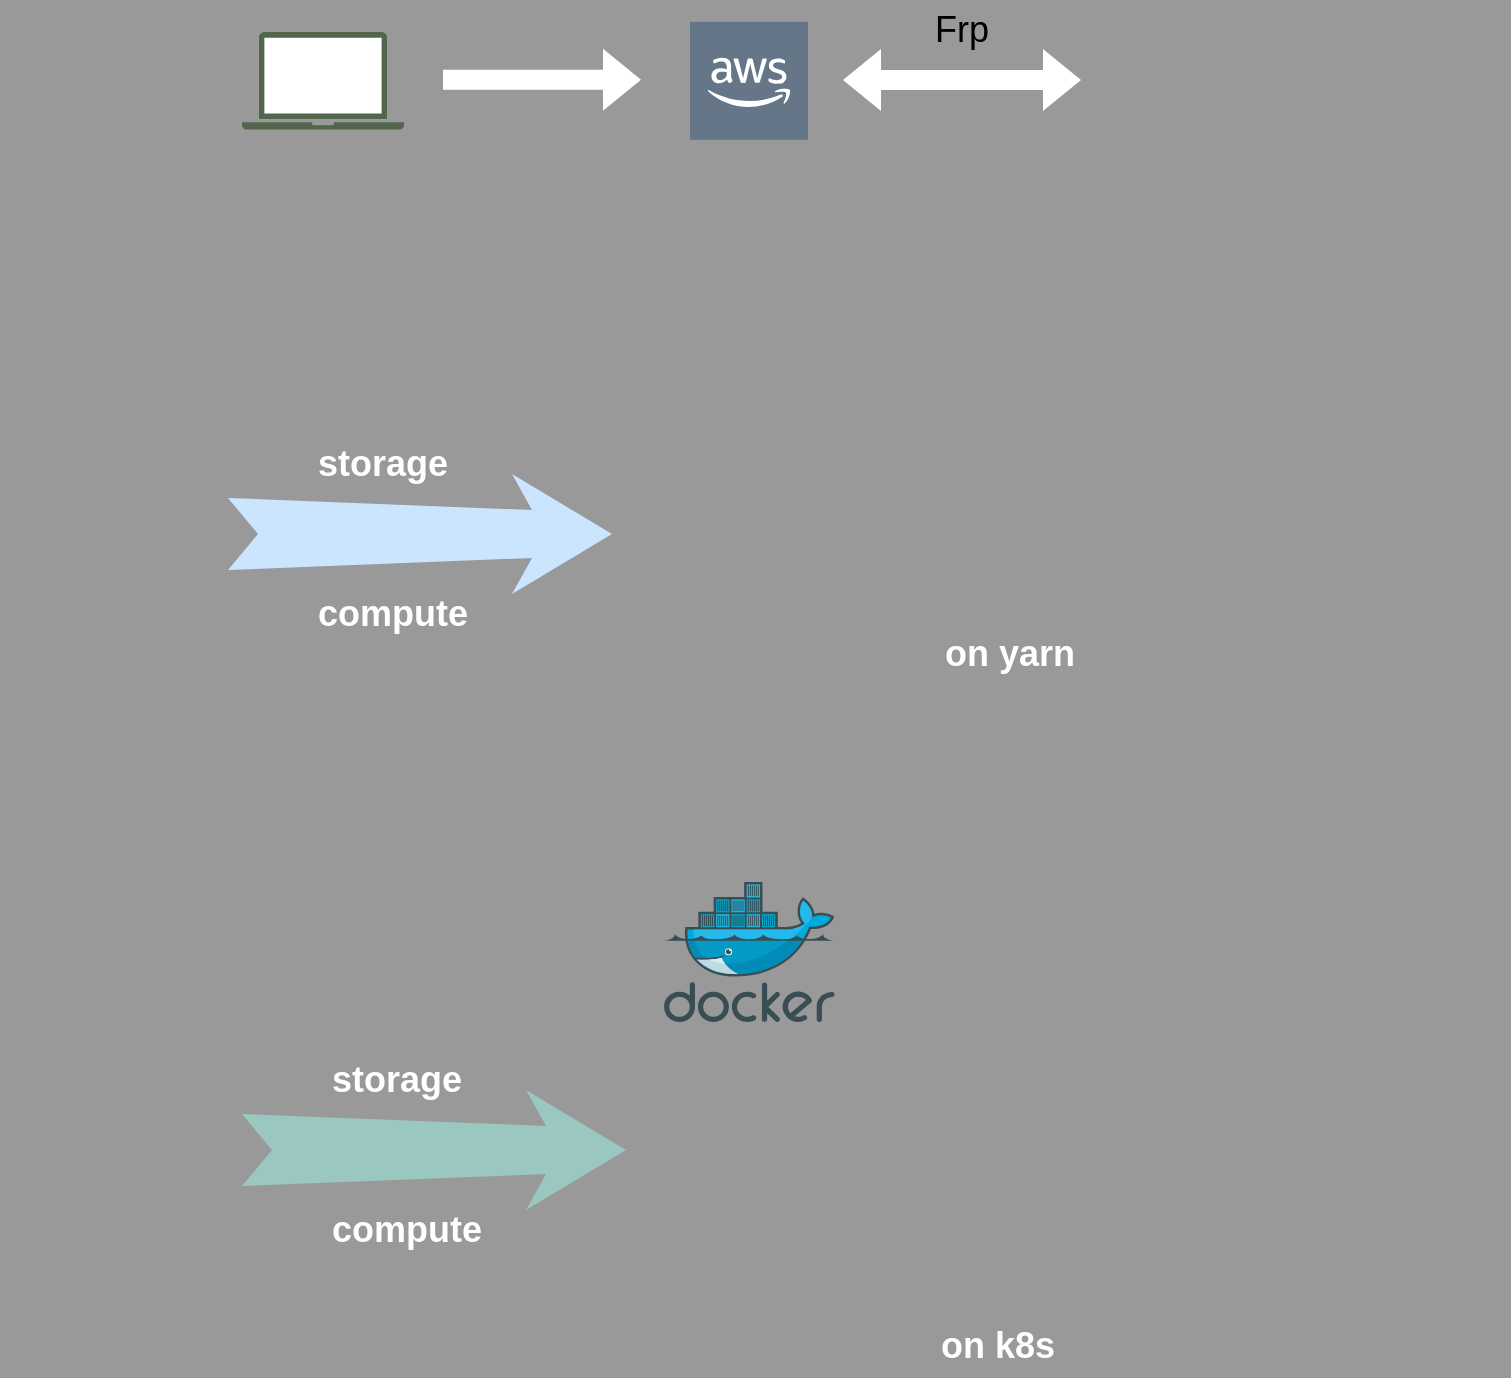 <mxfile version="23.1.2" type="github">
  <diagram name="第 1 页" id="35U5zQruaW94poFeW_AK">
    <mxGraphModel dx="946" dy="683" grid="0" gridSize="10" guides="1" tooltips="1" connect="1" arrows="1" fold="1" page="1" pageScale="1" pageWidth="827" pageHeight="1169" background="#999999" math="0" shadow="0">
      <root>
        <mxCell id="0" />
        <mxCell id="1" parent="0" />
        <mxCell id="pLFg6TvED4x4IOLx68LH-1" value="" style="sketch=0;pointerEvents=1;shadow=0;dashed=0;html=1;strokeColor=#3A5431;fillColor=#52664C;labelPosition=center;verticalLabelPosition=bottom;verticalAlign=top;align=center;outlineConnect=0;shape=mxgraph.veeam2.laptop;aspect=fixed;fontColor=#ffffff;" parent="1" vertex="1">
          <mxGeometry x="160" y="70" width="81" height="48.8" as="geometry" />
        </mxCell>
        <mxCell id="pLFg6TvED4x4IOLx68LH-2" value="" style="outlineConnect=0;dashed=0;verticalLabelPosition=bottom;verticalAlign=top;align=center;html=1;shape=mxgraph.aws3.cloud_2;fillColor=#647687;aspect=fixed;fontColor=#ffffff;strokeColor=#314354;" parent="1" vertex="1">
          <mxGeometry x="384" y="64.9" width="59" height="59" as="geometry" />
        </mxCell>
        <mxCell id="pLFg6TvED4x4IOLx68LH-4" value="" style="shape=image;html=1;verticalAlign=top;verticalLabelPosition=bottom;labelBackgroundColor=#ffffff;imageAspect=0;aspect=fixed;image=https://cdn1.iconfinder.com/data/icons/operating-system-flat-1/30/ubuntu-128.png" parent="1" vertex="1">
          <mxGeometry x="590" y="54.4" width="80" height="80" as="geometry" />
        </mxCell>
        <mxCell id="pLFg6TvED4x4IOLx68LH-5" value="" style="shape=image;imageAspect=0;aspect=fixed;verticalLabelPosition=bottom;verticalAlign=top;image=https://hive.apache.org/images/hive.svg;" parent="1" vertex="1">
          <mxGeometry x="39" y="281" width="88.89" height="80" as="geometry" />
        </mxCell>
        <mxCell id="pLFg6TvED4x4IOLx68LH-7" value="" style="shape=image;imageAspect=0;aspect=fixed;verticalLabelPosition=bottom;verticalAlign=top;image=https://hadoop.apache.org/hadoop-logo.jpg;" parent="1" vertex="1">
          <mxGeometry x="371" y="236" width="281" height="71" as="geometry" />
        </mxCell>
        <mxCell id="pLFg6TvED4x4IOLx68LH-8" value="" style="shape=image;imageAspect=0;aspect=fixed;verticalLabelPosition=bottom;verticalAlign=top;image=https://min.io/resources/img/logo.svg;" parent="1" vertex="1">
          <mxGeometry x="526.66" y="510" width="266.67" height="40" as="geometry" />
        </mxCell>
        <mxCell id="pLFg6TvED4x4IOLx68LH-10" value="" style="shape=image;imageAspect=0;aspect=fixed;verticalLabelPosition=bottom;verticalAlign=top;image=https://kubernetes.io/images/nav_logo.svg;" parent="1" vertex="1">
          <mxGeometry x="374" y="605" width="300" height="53" as="geometry" />
        </mxCell>
        <mxCell id="pLFg6TvED4x4IOLx68LH-11" value="" style="shape=image;imageAspect=0;aspect=fixed;verticalLabelPosition=bottom;verticalAlign=top;image=https://spark.apache.org/images/spark-logo-rev.svg;" parent="1" vertex="1">
          <mxGeometry x="371" y="326" width="132.22" height="70" as="geometry" />
        </mxCell>
        <mxCell id="pLFg6TvED4x4IOLx68LH-13" value="" style="shape=image;imageAspect=0;aspect=fixed;verticalLabelPosition=bottom;verticalAlign=top;image=https://hive.apache.org/images/hive.svg;" parent="1" vertex="1">
          <mxGeometry x="39" y="591.5" width="88.89" height="80" as="geometry" />
        </mxCell>
        <mxCell id="pLFg6TvED4x4IOLx68LH-14" value="" style="image;sketch=0;aspect=fixed;html=1;points=[];align=center;fontSize=12;image=img/lib/mscae/Docker.svg;" parent="1" vertex="1">
          <mxGeometry x="371" y="495" width="85.37" height="70" as="geometry" />
        </mxCell>
        <mxCell id="WOlgZqpjHjjcevt6U5b3-1" value="" style="shape=flexArrow;endArrow=classic;html=1;rounded=0;strokeColor=none;fillColor=default;gradientColor=none;gradientDirection=east;" parent="1" edge="1">
          <mxGeometry width="50" height="50" relative="1" as="geometry">
            <mxPoint x="260" y="93.9" as="sourcePoint" />
            <mxPoint x="360" y="93.9" as="targetPoint" />
          </mxGeometry>
        </mxCell>
        <mxCell id="WOlgZqpjHjjcevt6U5b3-3" value="" style="shape=flexArrow;endArrow=classic;startArrow=classic;html=1;rounded=0;fillColor=default;strokeColor=none;" parent="1" edge="1">
          <mxGeometry width="100" height="100" relative="1" as="geometry">
            <mxPoint x="460" y="94" as="sourcePoint" />
            <mxPoint x="580" y="94" as="targetPoint" />
          </mxGeometry>
        </mxCell>
        <mxCell id="WOlgZqpjHjjcevt6U5b3-4" value="&lt;font style=&quot;font-size: 18px;&quot;&gt;Frp&lt;/font&gt;" style="text;html=1;strokeColor=none;fillColor=none;align=center;verticalAlign=middle;whiteSpace=wrap;rounded=0;" parent="1" vertex="1">
          <mxGeometry x="490" y="54.4" width="60" height="30" as="geometry" />
        </mxCell>
        <mxCell id="I_mlSLOYtYqVpcV3Qb66-1" value="" style="shape=image;imageAspect=0;aspect=fixed;verticalLabelPosition=bottom;verticalAlign=top;image=https://spark.apache.org/images/spark-logo-rev.svg;" vertex="1" parent="1">
          <mxGeometry x="371" y="671.5" width="132.22" height="70" as="geometry" />
        </mxCell>
        <mxCell id="I_mlSLOYtYqVpcV3Qb66-2" value="on k8s" style="text;html=1;strokeColor=none;fillColor=none;align=center;verticalAlign=middle;whiteSpace=wrap;rounded=0;fontColor=#FFFFFF;fontSize=18;fontStyle=1" vertex="1" parent="1">
          <mxGeometry x="508.0" y="711.5" width="60" height="30" as="geometry" />
        </mxCell>
        <mxCell id="I_mlSLOYtYqVpcV3Qb66-3" value="on yarn" style="text;html=1;strokeColor=none;fillColor=none;align=center;verticalAlign=middle;whiteSpace=wrap;rounded=0;fontColor=#FFFFFF;fontSize=18;fontStyle=1" vertex="1" parent="1">
          <mxGeometry x="503.22" y="366" width="82" height="30" as="geometry" />
        </mxCell>
        <mxCell id="I_mlSLOYtYqVpcV3Qb66-8" value="" style="group" vertex="1" connectable="0" parent="1">
          <mxGeometry x="153" y="271" width="192" height="105" as="geometry" />
        </mxCell>
        <mxCell id="I_mlSLOYtYqVpcV3Qb66-4" value="" style="html=1;shadow=0;dashed=0;align=center;verticalAlign=middle;shape=mxgraph.arrows2.stylisedArrow;dy=0.6;dx=40;notch=15;feather=0.4;strokeColor=none;fillColor=#CCE5FF;" vertex="1" parent="I_mlSLOYtYqVpcV3Qb66-8">
          <mxGeometry y="20" width="192" height="60" as="geometry" />
        </mxCell>
        <mxCell id="I_mlSLOYtYqVpcV3Qb66-5" value="compute" style="text;html=1;strokeColor=none;fillColor=none;align=left;verticalAlign=middle;whiteSpace=wrap;rounded=0;fontColor=#FFFFFF;fontSize=18;fontStyle=1" vertex="1" parent="I_mlSLOYtYqVpcV3Qb66-8">
          <mxGeometry x="43" y="75" width="82" height="30" as="geometry" />
        </mxCell>
        <mxCell id="I_mlSLOYtYqVpcV3Qb66-7" value="storage" style="text;html=1;strokeColor=none;fillColor=none;align=left;verticalAlign=middle;whiteSpace=wrap;rounded=0;fontColor=#FFFFFF;fontSize=18;fontStyle=1" vertex="1" parent="I_mlSLOYtYqVpcV3Qb66-8">
          <mxGeometry x="43" width="82" height="30" as="geometry" />
        </mxCell>
        <mxCell id="I_mlSLOYtYqVpcV3Qb66-9" value="" style="group" vertex="1" connectable="0" parent="1">
          <mxGeometry x="160" y="579" width="192" height="105" as="geometry" />
        </mxCell>
        <mxCell id="I_mlSLOYtYqVpcV3Qb66-10" value="" style="html=1;shadow=0;dashed=0;align=center;verticalAlign=middle;shape=mxgraph.arrows2.stylisedArrow;dy=0.6;dx=40;notch=15;feather=0.4;strokeColor=none;fillColor=#9AC7BF;" vertex="1" parent="I_mlSLOYtYqVpcV3Qb66-9">
          <mxGeometry y="20" width="192" height="60" as="geometry" />
        </mxCell>
        <mxCell id="I_mlSLOYtYqVpcV3Qb66-11" value="compute" style="text;html=1;strokeColor=none;fillColor=none;align=left;verticalAlign=middle;whiteSpace=wrap;rounded=0;fontColor=#FFFFFF;fontSize=18;fontStyle=1" vertex="1" parent="I_mlSLOYtYqVpcV3Qb66-9">
          <mxGeometry x="43" y="75" width="82" height="30" as="geometry" />
        </mxCell>
        <mxCell id="I_mlSLOYtYqVpcV3Qb66-12" value="storage" style="text;html=1;strokeColor=none;fillColor=none;align=left;verticalAlign=middle;whiteSpace=wrap;rounded=0;fontColor=#FFFFFF;fontSize=18;fontStyle=1" vertex="1" parent="I_mlSLOYtYqVpcV3Qb66-9">
          <mxGeometry x="43" width="82" height="30" as="geometry" />
        </mxCell>
      </root>
    </mxGraphModel>
  </diagram>
</mxfile>
